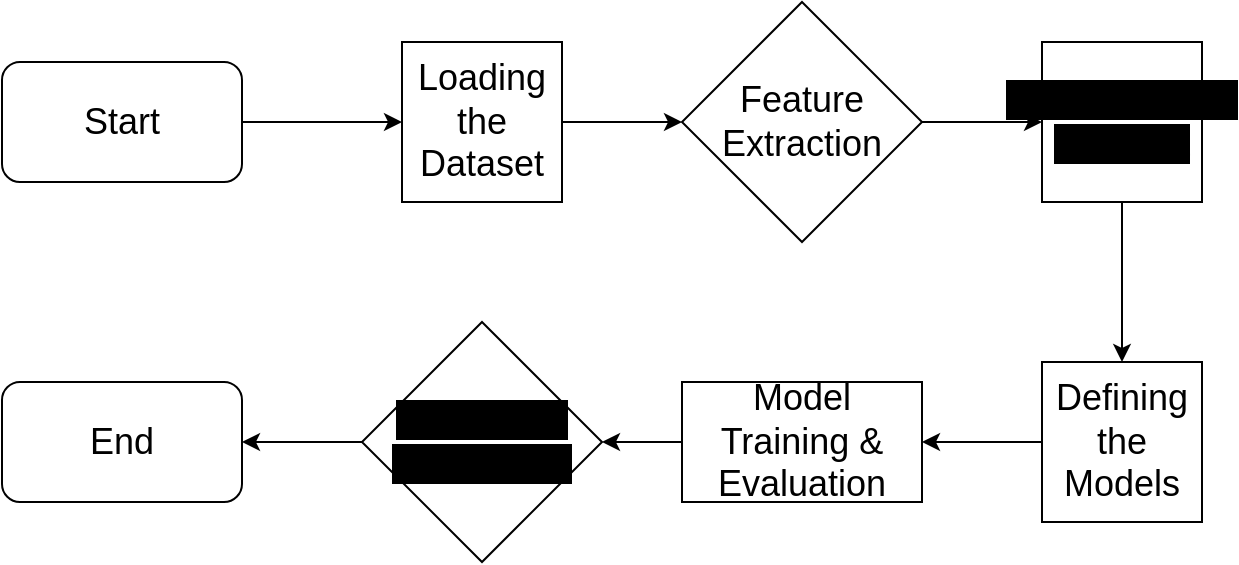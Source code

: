 <mxfile>
    <diagram id="lDIH02gi_FiWQIRHTCja" name="Page-1">
        <mxGraphModel dx="604" dy="422" grid="0" gridSize="10" guides="1" tooltips="1" connect="1" arrows="1" fold="1" page="1" pageScale="1" pageWidth="850" pageHeight="1100" background="#ffffff" math="0" shadow="0">
            <root>
                <mxCell id="0"/>
                <mxCell id="1" parent="0"/>
                <mxCell id="6" value="" style="edgeStyle=none;html=1;strokeColor=#000000;" edge="1" parent="1" source="2" target="5">
                    <mxGeometry relative="1" as="geometry"/>
                </mxCell>
                <mxCell id="2" value="&lt;font style=&quot;font-size: 18px;&quot;&gt;Loading the Dataset&lt;/font&gt;" style="whiteSpace=wrap;html=1;aspect=fixed;" vertex="1" parent="1">
                    <mxGeometry x="320" y="170" width="80" height="80" as="geometry"/>
                </mxCell>
                <mxCell id="4" style="edgeStyle=none;html=1;entryX=0;entryY=0.5;entryDx=0;entryDy=0;strokeColor=#000000;" edge="1" parent="1" source="3" target="2">
                    <mxGeometry relative="1" as="geometry"/>
                </mxCell>
                <mxCell id="3" value="&lt;font style=&quot;font-size: 18px;&quot;&gt;Start&lt;/font&gt;" style="rounded=1;whiteSpace=wrap;html=1;" vertex="1" parent="1">
                    <mxGeometry x="120" y="180" width="120" height="60" as="geometry"/>
                </mxCell>
                <mxCell id="8" value="" style="edgeStyle=none;html=1;strokeColor=#000000;" edge="1" parent="1" source="5" target="7">
                    <mxGeometry relative="1" as="geometry"/>
                </mxCell>
                <mxCell id="5" value="&lt;font style=&quot;font-size: 18px;&quot;&gt;Feature Extraction&lt;/font&gt;" style="rhombus;whiteSpace=wrap;html=1;" vertex="1" parent="1">
                    <mxGeometry x="460" y="150" width="120" height="120" as="geometry"/>
                </mxCell>
                <mxCell id="10" value="" style="edgeStyle=none;html=1;strokeColor=#000000;" edge="1" parent="1" source="7" target="9">
                    <mxGeometry relative="1" as="geometry"/>
                </mxCell>
                <mxCell id="7" value="&lt;font style=&quot;font-size: 18px; background-color: rgb(0, 0, 0);&quot;&gt;Preprocessing the Data&lt;/font&gt;" style="whiteSpace=wrap;html=1;aspect=fixed;" vertex="1" parent="1">
                    <mxGeometry x="640" y="170" width="80" height="80" as="geometry"/>
                </mxCell>
                <mxCell id="12" value="" style="edgeStyle=none;html=1;strokeColor=#000000;" edge="1" parent="1" source="9" target="11">
                    <mxGeometry relative="1" as="geometry"/>
                </mxCell>
                <mxCell id="9" value="&lt;font style=&quot;font-size: 18px;&quot;&gt;Defining the Models&lt;/font&gt;" style="whiteSpace=wrap;html=1;aspect=fixed;" vertex="1" parent="1">
                    <mxGeometry x="640" y="330" width="80" height="80" as="geometry"/>
                </mxCell>
                <mxCell id="15" value="" style="edgeStyle=none;html=1;strokeColor=#000000;" edge="1" parent="1" source="11" target="14">
                    <mxGeometry relative="1" as="geometry"/>
                </mxCell>
                <mxCell id="11" value="&lt;font style=&quot;font-size: 18px;&quot;&gt;Model Training &amp;amp; Evaluation&lt;/font&gt;" style="whiteSpace=wrap;html=1;" vertex="1" parent="1">
                    <mxGeometry x="460" y="340" width="120" height="60" as="geometry"/>
                </mxCell>
                <mxCell id="20" value="" style="edgeStyle=none;html=1;strokeColor=#000000;" edge="1" parent="1" source="14" target="18">
                    <mxGeometry relative="1" as="geometry"/>
                </mxCell>
                <mxCell id="14" value="&lt;font style=&quot;font-size: 18px; background-color: rgb(0, 0, 0);&quot;&gt;Saving the Best Model&lt;/font&gt;" style="rhombus;whiteSpace=wrap;html=1;" vertex="1" parent="1">
                    <mxGeometry x="300" y="310" width="120" height="120" as="geometry"/>
                </mxCell>
                <mxCell id="18" value="&lt;font style=&quot;font-size: 18px;&quot;&gt;End&lt;/font&gt;" style="rounded=1;whiteSpace=wrap;html=1;" vertex="1" parent="1">
                    <mxGeometry x="120" y="340" width="120" height="60" as="geometry"/>
                </mxCell>
            </root>
        </mxGraphModel>
    </diagram>
</mxfile>